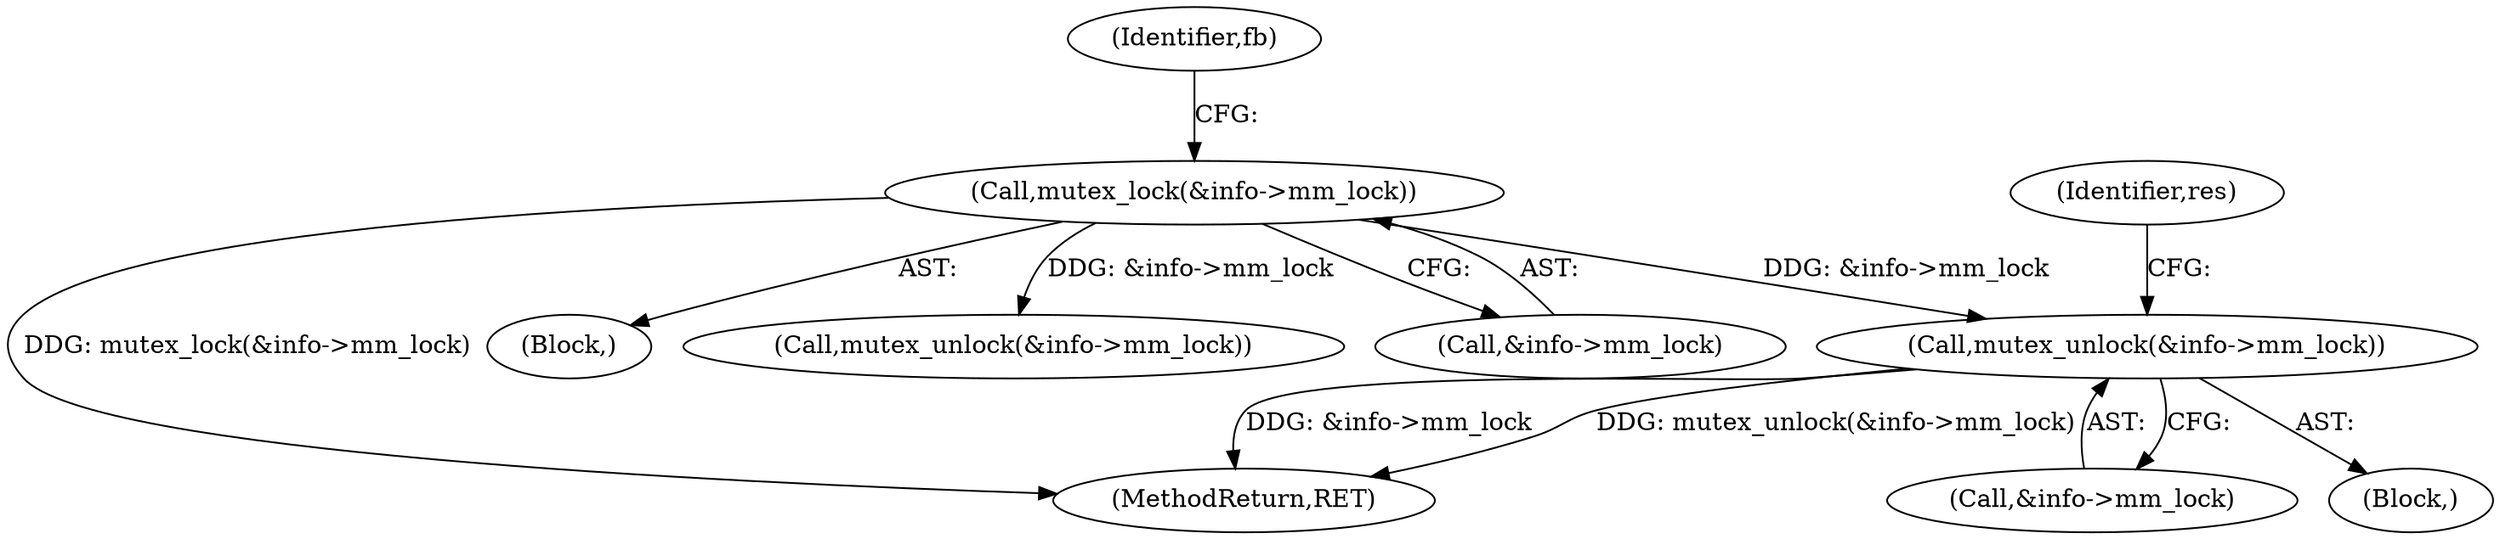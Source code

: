 digraph "0_linux_fc9bbca8f650e5f738af8806317c0a041a48ae4a@API" {
"1000147" [label="(Call,mutex_unlock(&info->mm_lock))"];
"1000131" [label="(Call,mutex_lock(&info->mm_lock))"];
"1000148" [label="(Call,&info->mm_lock)"];
"1000226" [label="(MethodReturn,RET)"];
"1000131" [label="(Call,mutex_lock(&info->mm_lock))"];
"1000104" [label="(Block,)"];
"1000138" [label="(Identifier,fb)"];
"1000153" [label="(Identifier,res)"];
"1000204" [label="(Call,mutex_unlock(&info->mm_lock))"];
"1000147" [label="(Call,mutex_unlock(&info->mm_lock))"];
"1000140" [label="(Block,)"];
"1000132" [label="(Call,&info->mm_lock)"];
"1000147" -> "1000140"  [label="AST: "];
"1000147" -> "1000148"  [label="CFG: "];
"1000148" -> "1000147"  [label="AST: "];
"1000153" -> "1000147"  [label="CFG: "];
"1000147" -> "1000226"  [label="DDG: &info->mm_lock"];
"1000147" -> "1000226"  [label="DDG: mutex_unlock(&info->mm_lock)"];
"1000131" -> "1000147"  [label="DDG: &info->mm_lock"];
"1000131" -> "1000104"  [label="AST: "];
"1000131" -> "1000132"  [label="CFG: "];
"1000132" -> "1000131"  [label="AST: "];
"1000138" -> "1000131"  [label="CFG: "];
"1000131" -> "1000226"  [label="DDG: mutex_lock(&info->mm_lock)"];
"1000131" -> "1000204"  [label="DDG: &info->mm_lock"];
}
